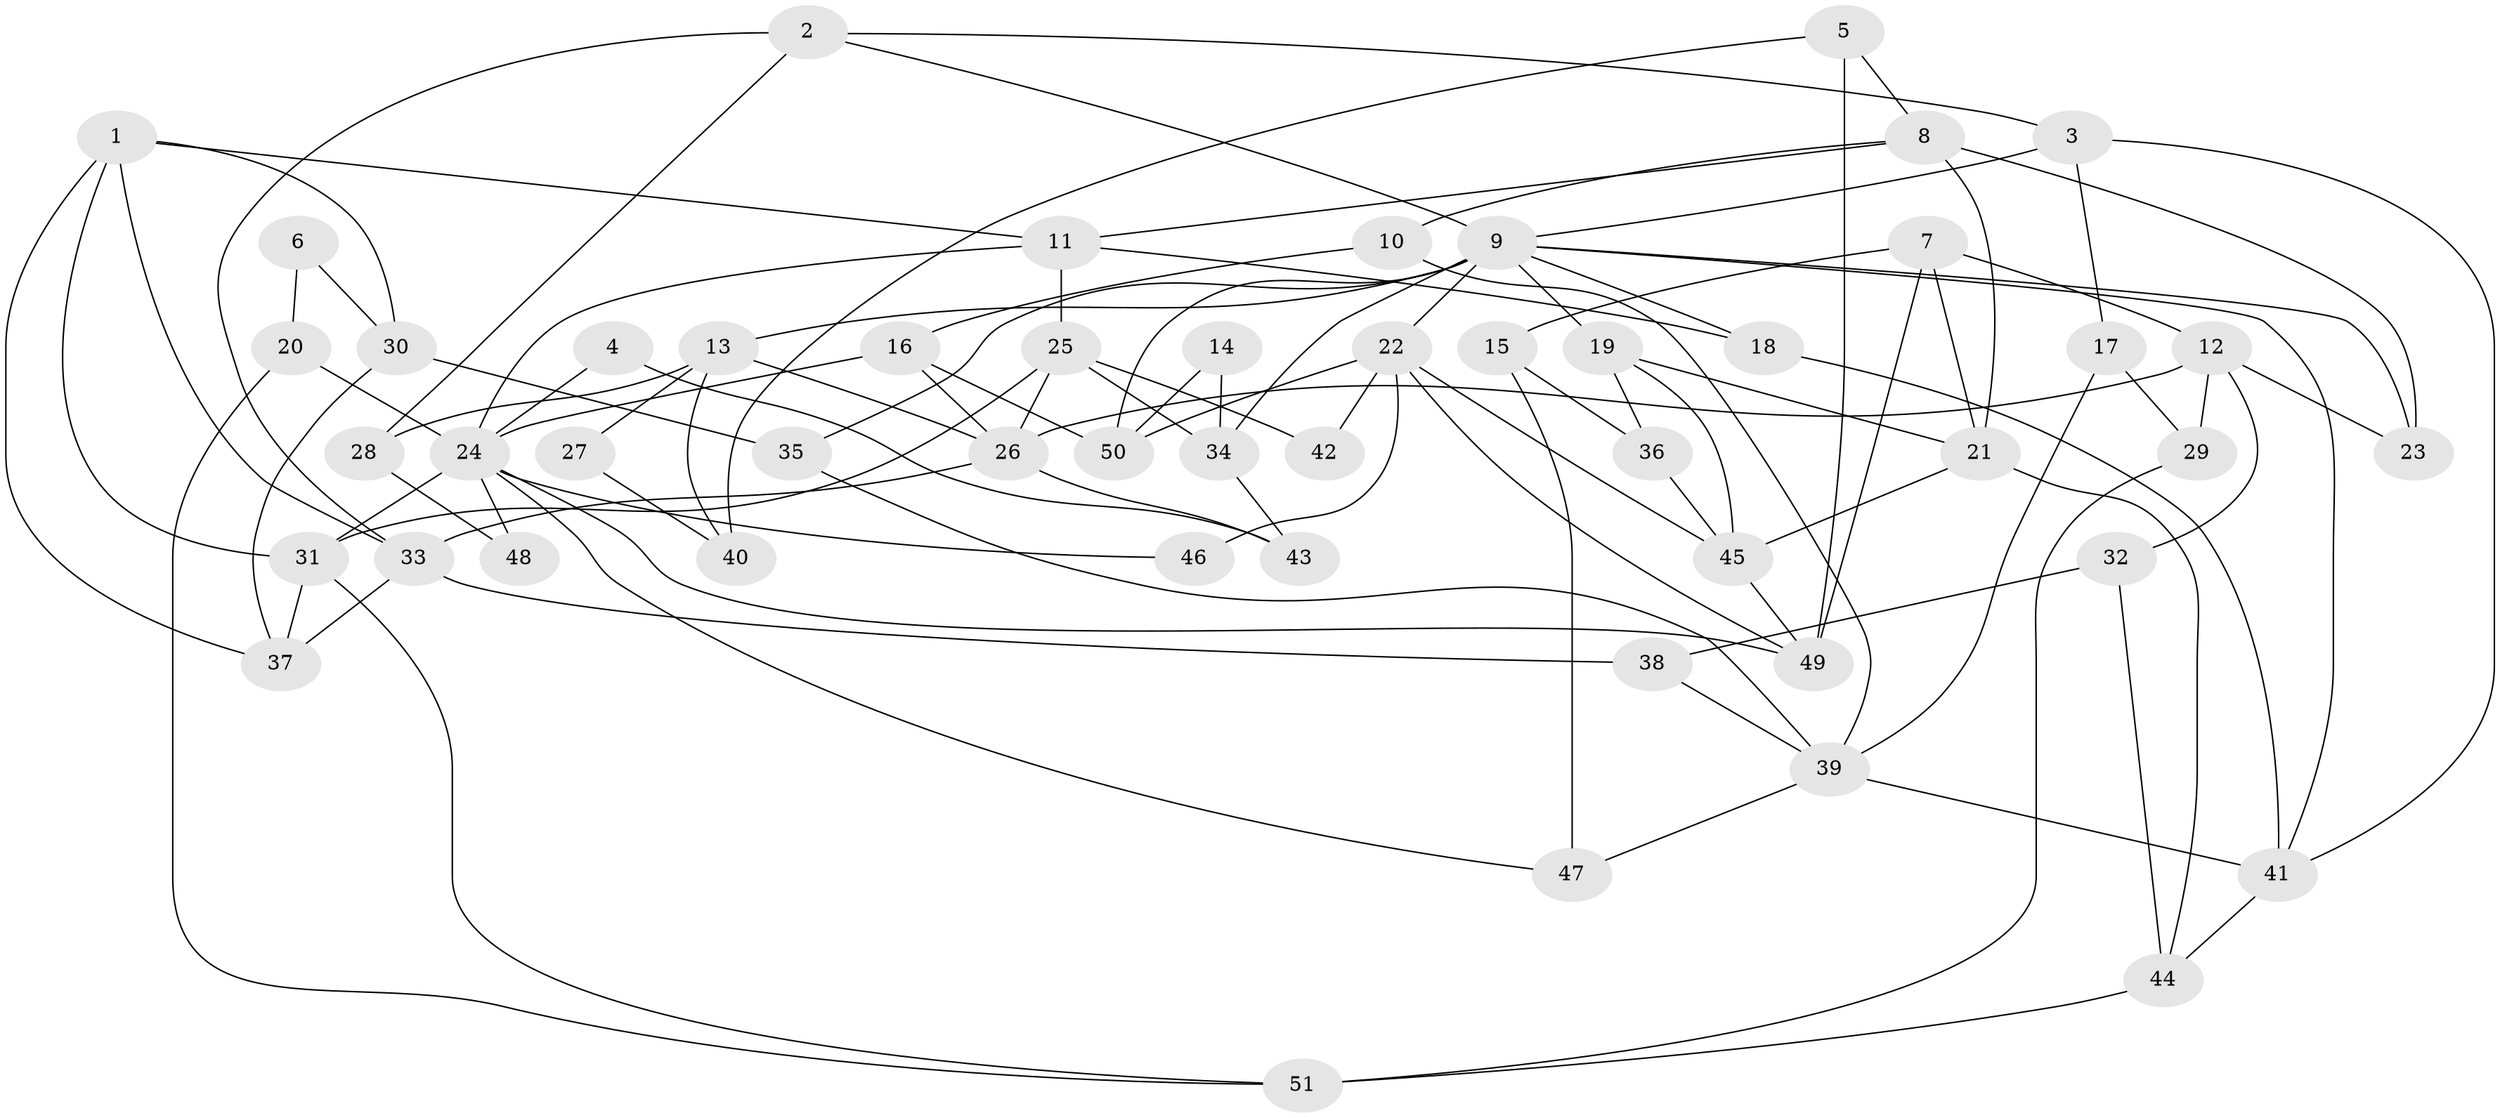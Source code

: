 // Generated by graph-tools (version 1.1) at 2025/11/02/27/25 16:11:17]
// undirected, 51 vertices, 102 edges
graph export_dot {
graph [start="1"]
  node [color=gray90,style=filled];
  1;
  2;
  3;
  4;
  5;
  6;
  7;
  8;
  9;
  10;
  11;
  12;
  13;
  14;
  15;
  16;
  17;
  18;
  19;
  20;
  21;
  22;
  23;
  24;
  25;
  26;
  27;
  28;
  29;
  30;
  31;
  32;
  33;
  34;
  35;
  36;
  37;
  38;
  39;
  40;
  41;
  42;
  43;
  44;
  45;
  46;
  47;
  48;
  49;
  50;
  51;
  1 -- 31;
  1 -- 11;
  1 -- 30;
  1 -- 33;
  1 -- 37;
  2 -- 33;
  2 -- 3;
  2 -- 9;
  2 -- 28;
  3 -- 9;
  3 -- 41;
  3 -- 17;
  4 -- 24;
  4 -- 43;
  5 -- 49;
  5 -- 8;
  5 -- 40;
  6 -- 30;
  6 -- 20;
  7 -- 15;
  7 -- 21;
  7 -- 12;
  7 -- 49;
  8 -- 11;
  8 -- 23;
  8 -- 10;
  8 -- 21;
  9 -- 50;
  9 -- 13;
  9 -- 18;
  9 -- 19;
  9 -- 22;
  9 -- 23;
  9 -- 34;
  9 -- 35;
  9 -- 41;
  10 -- 39;
  10 -- 16;
  11 -- 18;
  11 -- 24;
  11 -- 25;
  12 -- 32;
  12 -- 23;
  12 -- 26;
  12 -- 29;
  13 -- 26;
  13 -- 27;
  13 -- 28;
  13 -- 40;
  14 -- 34;
  14 -- 50;
  15 -- 47;
  15 -- 36;
  16 -- 26;
  16 -- 24;
  16 -- 50;
  17 -- 29;
  17 -- 39;
  18 -- 41;
  19 -- 21;
  19 -- 36;
  19 -- 45;
  20 -- 51;
  20 -- 24;
  21 -- 45;
  21 -- 44;
  22 -- 45;
  22 -- 42;
  22 -- 46;
  22 -- 49;
  22 -- 50;
  24 -- 49;
  24 -- 31;
  24 -- 46;
  24 -- 47;
  24 -- 48;
  25 -- 31;
  25 -- 26;
  25 -- 34;
  25 -- 42;
  26 -- 33;
  26 -- 43;
  27 -- 40;
  28 -- 48;
  29 -- 51;
  30 -- 37;
  30 -- 35;
  31 -- 37;
  31 -- 51;
  32 -- 38;
  32 -- 44;
  33 -- 37;
  33 -- 38;
  34 -- 43;
  35 -- 39;
  36 -- 45;
  38 -- 39;
  39 -- 41;
  39 -- 47;
  41 -- 44;
  44 -- 51;
  45 -- 49;
}
